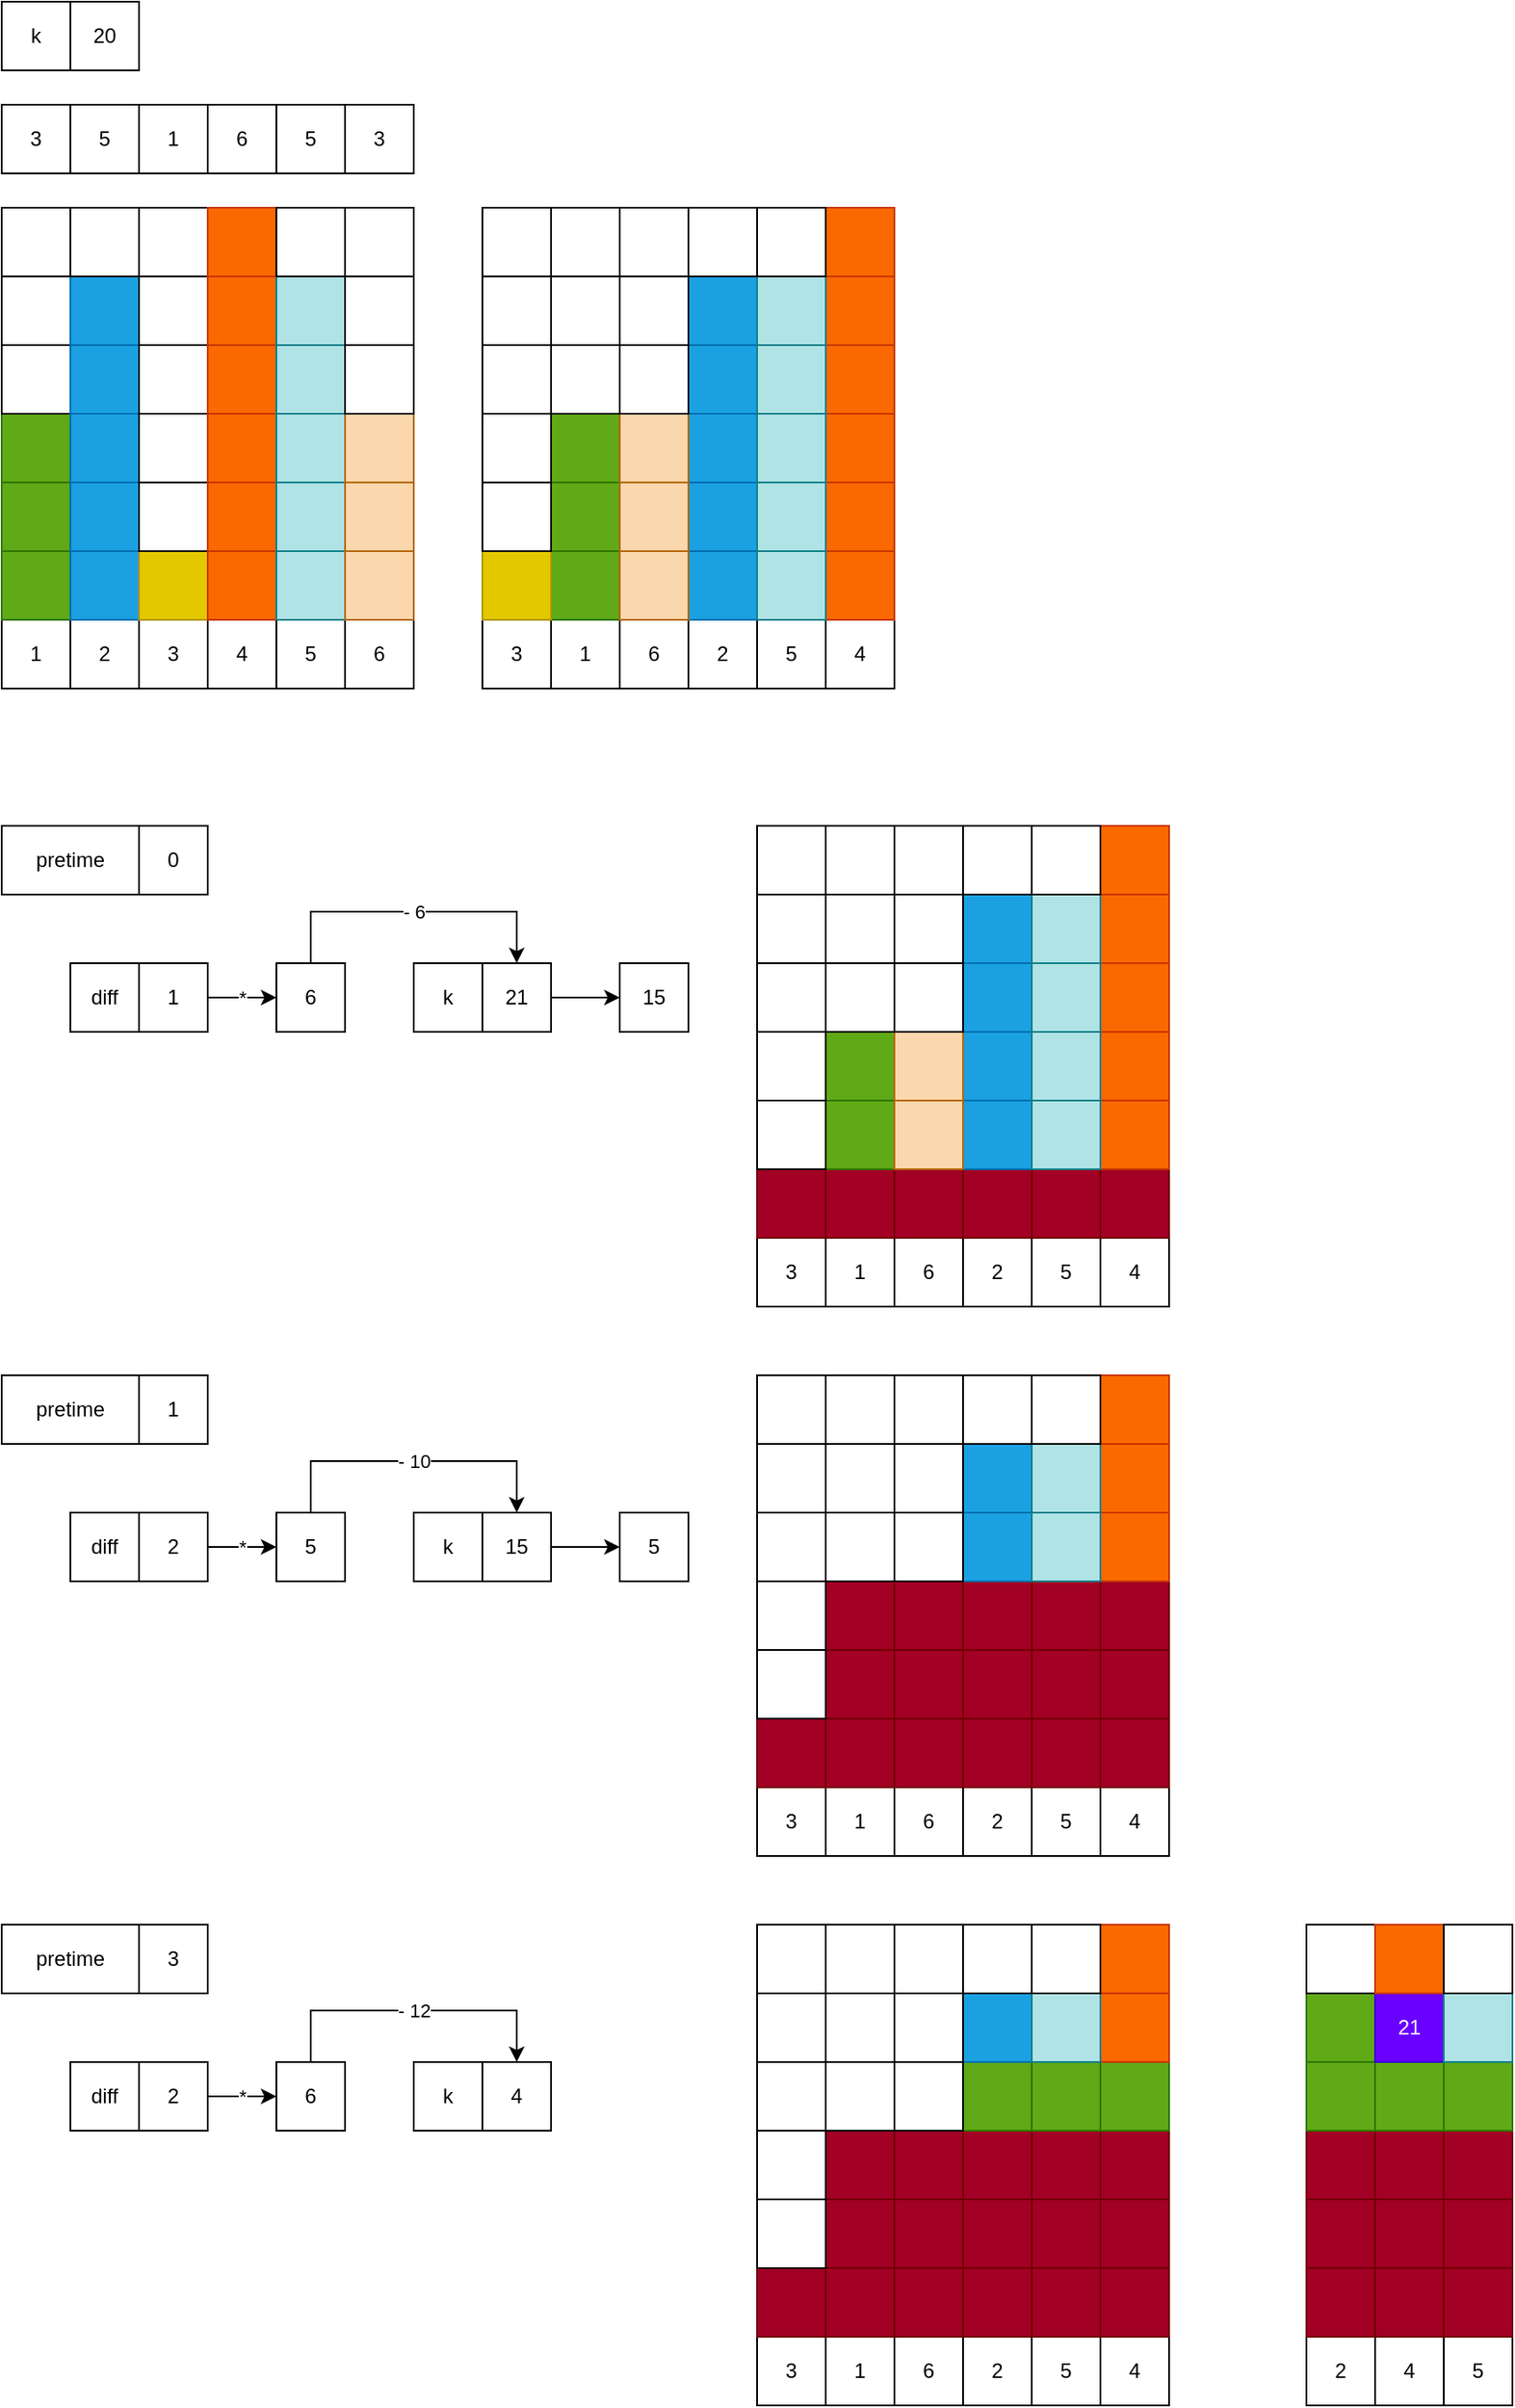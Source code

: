 <mxfile version="20.3.0" type="device"><diagram id="TE7dqf7MMseYx3sEQV6W" name="페이지-1"><mxGraphModel dx="1673" dy="1008" grid="1" gridSize="10" guides="1" tooltips="1" connect="1" arrows="1" fold="1" page="1" pageScale="1" pageWidth="10000" pageHeight="10000" math="0" shadow="0"><root><mxCell id="0"/><mxCell id="1" parent="0"/><mxCell id="041p9qbqD6qr2Wxw5Upa-1" value="1" style="rounded=0;whiteSpace=wrap;html=1;" vertex="1" parent="1"><mxGeometry x="80" y="400" width="40" height="40" as="geometry"/></mxCell><mxCell id="041p9qbqD6qr2Wxw5Upa-3" value="2" style="rounded=0;whiteSpace=wrap;html=1;" vertex="1" parent="1"><mxGeometry x="120" y="400" width="40" height="40" as="geometry"/></mxCell><mxCell id="041p9qbqD6qr2Wxw5Upa-4" value="3" style="rounded=0;whiteSpace=wrap;html=1;" vertex="1" parent="1"><mxGeometry x="160" y="400" width="40" height="40" as="geometry"/></mxCell><mxCell id="041p9qbqD6qr2Wxw5Upa-5" value="k" style="rounded=0;whiteSpace=wrap;html=1;" vertex="1" parent="1"><mxGeometry x="80" y="40" width="40" height="40" as="geometry"/></mxCell><mxCell id="041p9qbqD6qr2Wxw5Upa-6" value="20" style="rounded=0;whiteSpace=wrap;html=1;" vertex="1" parent="1"><mxGeometry x="120" y="40" width="40" height="40" as="geometry"/></mxCell><mxCell id="041p9qbqD6qr2Wxw5Upa-33" value="4" style="rounded=0;whiteSpace=wrap;html=1;" vertex="1" parent="1"><mxGeometry x="200" y="400" width="40" height="40" as="geometry"/></mxCell><mxCell id="041p9qbqD6qr2Wxw5Upa-34" value="5" style="rounded=0;whiteSpace=wrap;html=1;" vertex="1" parent="1"><mxGeometry x="240" y="400" width="40" height="40" as="geometry"/></mxCell><mxCell id="041p9qbqD6qr2Wxw5Upa-35" value="6" style="rounded=0;whiteSpace=wrap;html=1;" vertex="1" parent="1"><mxGeometry x="280" y="400" width="40" height="40" as="geometry"/></mxCell><mxCell id="041p9qbqD6qr2Wxw5Upa-48" value="" style="rounded=0;whiteSpace=wrap;html=1;fillColor=#60a917;fontColor=#ffffff;strokeColor=#2D7600;" vertex="1" parent="1"><mxGeometry x="80" y="360" width="40" height="40" as="geometry"/></mxCell><mxCell id="041p9qbqD6qr2Wxw5Upa-49" value="" style="rounded=0;whiteSpace=wrap;html=1;fillColor=#1ba1e2;fontColor=#ffffff;strokeColor=#006EAF;" vertex="1" parent="1"><mxGeometry x="120" y="360" width="40" height="40" as="geometry"/></mxCell><mxCell id="041p9qbqD6qr2Wxw5Upa-50" value="" style="rounded=0;whiteSpace=wrap;html=1;fillColor=#e3c800;fontColor=#000000;strokeColor=#B09500;" vertex="1" parent="1"><mxGeometry x="160" y="360" width="40" height="40" as="geometry"/></mxCell><mxCell id="041p9qbqD6qr2Wxw5Upa-51" value="" style="rounded=0;whiteSpace=wrap;html=1;fillColor=#fa6800;fontColor=#000000;strokeColor=#C73500;" vertex="1" parent="1"><mxGeometry x="200" y="360" width="40" height="40" as="geometry"/></mxCell><mxCell id="041p9qbqD6qr2Wxw5Upa-52" value="" style="rounded=0;whiteSpace=wrap;html=1;fillColor=#b0e3e6;strokeColor=#0e8088;" vertex="1" parent="1"><mxGeometry x="240" y="360" width="40" height="40" as="geometry"/></mxCell><mxCell id="041p9qbqD6qr2Wxw5Upa-53" value="" style="rounded=0;whiteSpace=wrap;html=1;fillColor=#fad7ac;strokeColor=#b46504;" vertex="1" parent="1"><mxGeometry x="280" y="360" width="40" height="40" as="geometry"/></mxCell><mxCell id="041p9qbqD6qr2Wxw5Upa-54" value="" style="rounded=0;whiteSpace=wrap;html=1;fillColor=#60a917;fontColor=#ffffff;strokeColor=#2D7600;" vertex="1" parent="1"><mxGeometry x="80" y="320" width="40" height="40" as="geometry"/></mxCell><mxCell id="041p9qbqD6qr2Wxw5Upa-55" value="" style="rounded=0;whiteSpace=wrap;html=1;fillColor=#1ba1e2;fontColor=#ffffff;strokeColor=#006EAF;" vertex="1" parent="1"><mxGeometry x="120" y="320" width="40" height="40" as="geometry"/></mxCell><mxCell id="041p9qbqD6qr2Wxw5Upa-56" value="" style="rounded=0;whiteSpace=wrap;html=1;" vertex="1" parent="1"><mxGeometry x="160" y="320" width="40" height="40" as="geometry"/></mxCell><mxCell id="041p9qbqD6qr2Wxw5Upa-57" value="" style="rounded=0;whiteSpace=wrap;html=1;fillColor=#fa6800;fontColor=#000000;strokeColor=#C73500;" vertex="1" parent="1"><mxGeometry x="200" y="320" width="40" height="40" as="geometry"/></mxCell><mxCell id="041p9qbqD6qr2Wxw5Upa-58" value="" style="rounded=0;whiteSpace=wrap;html=1;fillColor=#b0e3e6;strokeColor=#0e8088;" vertex="1" parent="1"><mxGeometry x="240" y="320" width="40" height="40" as="geometry"/></mxCell><mxCell id="041p9qbqD6qr2Wxw5Upa-59" value="" style="rounded=0;whiteSpace=wrap;html=1;fillColor=#fad7ac;strokeColor=#b46504;" vertex="1" parent="1"><mxGeometry x="280" y="320" width="40" height="40" as="geometry"/></mxCell><mxCell id="041p9qbqD6qr2Wxw5Upa-60" value="" style="rounded=0;whiteSpace=wrap;html=1;fillColor=#60a917;fontColor=#ffffff;strokeColor=#2D7600;" vertex="1" parent="1"><mxGeometry x="80" y="280" width="40" height="40" as="geometry"/></mxCell><mxCell id="041p9qbqD6qr2Wxw5Upa-61" value="" style="rounded=0;whiteSpace=wrap;html=1;fillColor=#1ba1e2;fontColor=#ffffff;strokeColor=#006EAF;" vertex="1" parent="1"><mxGeometry x="120" y="280" width="40" height="40" as="geometry"/></mxCell><mxCell id="041p9qbqD6qr2Wxw5Upa-62" value="" style="rounded=0;whiteSpace=wrap;html=1;" vertex="1" parent="1"><mxGeometry x="160" y="280" width="40" height="40" as="geometry"/></mxCell><mxCell id="041p9qbqD6qr2Wxw5Upa-63" value="" style="rounded=0;whiteSpace=wrap;html=1;fillColor=#fa6800;fontColor=#000000;strokeColor=#C73500;" vertex="1" parent="1"><mxGeometry x="200" y="280" width="40" height="40" as="geometry"/></mxCell><mxCell id="041p9qbqD6qr2Wxw5Upa-64" value="" style="rounded=0;whiteSpace=wrap;html=1;fillColor=#b0e3e6;strokeColor=#0e8088;" vertex="1" parent="1"><mxGeometry x="240" y="280" width="40" height="40" as="geometry"/></mxCell><mxCell id="041p9qbqD6qr2Wxw5Upa-65" value="" style="rounded=0;whiteSpace=wrap;html=1;fillColor=#fad7ac;strokeColor=#b46504;" vertex="1" parent="1"><mxGeometry x="280" y="280" width="40" height="40" as="geometry"/></mxCell><mxCell id="041p9qbqD6qr2Wxw5Upa-66" value="" style="rounded=0;whiteSpace=wrap;html=1;" vertex="1" parent="1"><mxGeometry x="80" y="240" width="40" height="40" as="geometry"/></mxCell><mxCell id="041p9qbqD6qr2Wxw5Upa-67" value="" style="rounded=0;whiteSpace=wrap;html=1;fillColor=#1ba1e2;fontColor=#ffffff;strokeColor=#006EAF;" vertex="1" parent="1"><mxGeometry x="120" y="240" width="40" height="40" as="geometry"/></mxCell><mxCell id="041p9qbqD6qr2Wxw5Upa-68" value="" style="rounded=0;whiteSpace=wrap;html=1;" vertex="1" parent="1"><mxGeometry x="160" y="240" width="40" height="40" as="geometry"/></mxCell><mxCell id="041p9qbqD6qr2Wxw5Upa-69" value="" style="rounded=0;whiteSpace=wrap;html=1;fillColor=#fa6800;fontColor=#000000;strokeColor=#C73500;" vertex="1" parent="1"><mxGeometry x="200" y="240" width="40" height="40" as="geometry"/></mxCell><mxCell id="041p9qbqD6qr2Wxw5Upa-70" value="" style="rounded=0;whiteSpace=wrap;html=1;fillColor=#b0e3e6;strokeColor=#0e8088;" vertex="1" parent="1"><mxGeometry x="240" y="240" width="40" height="40" as="geometry"/></mxCell><mxCell id="041p9qbqD6qr2Wxw5Upa-71" value="" style="rounded=0;whiteSpace=wrap;html=1;" vertex="1" parent="1"><mxGeometry x="280" y="240" width="40" height="40" as="geometry"/></mxCell><mxCell id="041p9qbqD6qr2Wxw5Upa-72" value="" style="rounded=0;whiteSpace=wrap;html=1;" vertex="1" parent="1"><mxGeometry x="80" y="200" width="40" height="40" as="geometry"/></mxCell><mxCell id="041p9qbqD6qr2Wxw5Upa-73" value="" style="rounded=0;whiteSpace=wrap;html=1;fillColor=#1ba1e2;fontColor=#ffffff;strokeColor=#006EAF;" vertex="1" parent="1"><mxGeometry x="120" y="200" width="40" height="40" as="geometry"/></mxCell><mxCell id="041p9qbqD6qr2Wxw5Upa-74" value="" style="rounded=0;whiteSpace=wrap;html=1;" vertex="1" parent="1"><mxGeometry x="160" y="200" width="40" height="40" as="geometry"/></mxCell><mxCell id="041p9qbqD6qr2Wxw5Upa-75" value="" style="rounded=0;whiteSpace=wrap;html=1;fillColor=#fa6800;fontColor=#000000;strokeColor=#C73500;" vertex="1" parent="1"><mxGeometry x="200" y="200" width="40" height="40" as="geometry"/></mxCell><mxCell id="041p9qbqD6qr2Wxw5Upa-76" value="" style="rounded=0;whiteSpace=wrap;html=1;fillColor=#b0e3e6;strokeColor=#0e8088;" vertex="1" parent="1"><mxGeometry x="240" y="200" width="40" height="40" as="geometry"/></mxCell><mxCell id="041p9qbqD6qr2Wxw5Upa-77" value="" style="rounded=0;whiteSpace=wrap;html=1;" vertex="1" parent="1"><mxGeometry x="280" y="200" width="40" height="40" as="geometry"/></mxCell><mxCell id="041p9qbqD6qr2Wxw5Upa-78" value="" style="rounded=0;whiteSpace=wrap;html=1;" vertex="1" parent="1"><mxGeometry x="80" y="160" width="40" height="40" as="geometry"/></mxCell><mxCell id="041p9qbqD6qr2Wxw5Upa-79" value="" style="rounded=0;whiteSpace=wrap;html=1;" vertex="1" parent="1"><mxGeometry x="120" y="160" width="40" height="40" as="geometry"/></mxCell><mxCell id="041p9qbqD6qr2Wxw5Upa-80" value="" style="rounded=0;whiteSpace=wrap;html=1;" vertex="1" parent="1"><mxGeometry x="160" y="160" width="40" height="40" as="geometry"/></mxCell><mxCell id="041p9qbqD6qr2Wxw5Upa-81" value="" style="rounded=0;whiteSpace=wrap;html=1;fillColor=#fa6800;fontColor=#000000;strokeColor=#C73500;" vertex="1" parent="1"><mxGeometry x="200" y="160" width="40" height="40" as="geometry"/></mxCell><mxCell id="041p9qbqD6qr2Wxw5Upa-82" value="" style="rounded=0;whiteSpace=wrap;html=1;" vertex="1" parent="1"><mxGeometry x="240" y="160" width="40" height="40" as="geometry"/></mxCell><mxCell id="041p9qbqD6qr2Wxw5Upa-83" value="" style="rounded=0;whiteSpace=wrap;html=1;" vertex="1" parent="1"><mxGeometry x="280" y="160" width="40" height="40" as="geometry"/></mxCell><mxCell id="041p9qbqD6qr2Wxw5Upa-84" value="3" style="rounded=0;whiteSpace=wrap;html=1;" vertex="1" parent="1"><mxGeometry x="80" y="100" width="40" height="40" as="geometry"/></mxCell><mxCell id="041p9qbqD6qr2Wxw5Upa-85" value="5" style="rounded=0;whiteSpace=wrap;html=1;" vertex="1" parent="1"><mxGeometry x="120" y="100" width="40" height="40" as="geometry"/></mxCell><mxCell id="041p9qbqD6qr2Wxw5Upa-86" value="1" style="rounded=0;whiteSpace=wrap;html=1;" vertex="1" parent="1"><mxGeometry x="160" y="100" width="40" height="40" as="geometry"/></mxCell><mxCell id="041p9qbqD6qr2Wxw5Upa-87" value="6" style="rounded=0;whiteSpace=wrap;html=1;" vertex="1" parent="1"><mxGeometry x="200" y="100" width="40" height="40" as="geometry"/></mxCell><mxCell id="041p9qbqD6qr2Wxw5Upa-88" value="5" style="rounded=0;whiteSpace=wrap;html=1;" vertex="1" parent="1"><mxGeometry x="240" y="100" width="40" height="40" as="geometry"/></mxCell><mxCell id="041p9qbqD6qr2Wxw5Upa-89" value="3" style="rounded=0;whiteSpace=wrap;html=1;" vertex="1" parent="1"><mxGeometry x="280" y="100" width="40" height="40" as="geometry"/></mxCell><mxCell id="041p9qbqD6qr2Wxw5Upa-126" value="1" style="rounded=0;whiteSpace=wrap;html=1;" vertex="1" parent="1"><mxGeometry x="400" y="400" width="40" height="40" as="geometry"/></mxCell><mxCell id="041p9qbqD6qr2Wxw5Upa-127" value="2" style="rounded=0;whiteSpace=wrap;html=1;" vertex="1" parent="1"><mxGeometry x="480" y="400" width="40" height="40" as="geometry"/></mxCell><mxCell id="041p9qbqD6qr2Wxw5Upa-128" value="3" style="rounded=0;whiteSpace=wrap;html=1;" vertex="1" parent="1"><mxGeometry x="360" y="400" width="40" height="40" as="geometry"/></mxCell><mxCell id="041p9qbqD6qr2Wxw5Upa-129" value="4" style="rounded=0;whiteSpace=wrap;html=1;" vertex="1" parent="1"><mxGeometry x="560" y="400" width="40" height="40" as="geometry"/></mxCell><mxCell id="041p9qbqD6qr2Wxw5Upa-130" value="5" style="rounded=0;whiteSpace=wrap;html=1;" vertex="1" parent="1"><mxGeometry x="520" y="400" width="40" height="40" as="geometry"/></mxCell><mxCell id="041p9qbqD6qr2Wxw5Upa-131" value="6" style="rounded=0;whiteSpace=wrap;html=1;" vertex="1" parent="1"><mxGeometry x="440" y="400" width="40" height="40" as="geometry"/></mxCell><mxCell id="041p9qbqD6qr2Wxw5Upa-132" value="" style="rounded=0;whiteSpace=wrap;html=1;fillColor=#60a917;fontColor=#ffffff;strokeColor=#2D7600;" vertex="1" parent="1"><mxGeometry x="400" y="360" width="40" height="40" as="geometry"/></mxCell><mxCell id="041p9qbqD6qr2Wxw5Upa-133" value="" style="rounded=0;whiteSpace=wrap;html=1;fillColor=#1ba1e2;fontColor=#ffffff;strokeColor=#006EAF;" vertex="1" parent="1"><mxGeometry x="480" y="360" width="40" height="40" as="geometry"/></mxCell><mxCell id="041p9qbqD6qr2Wxw5Upa-134" value="" style="rounded=0;whiteSpace=wrap;html=1;fillColor=#e3c800;fontColor=#000000;strokeColor=#B09500;" vertex="1" parent="1"><mxGeometry x="360" y="360" width="40" height="40" as="geometry"/></mxCell><mxCell id="041p9qbqD6qr2Wxw5Upa-135" value="" style="rounded=0;whiteSpace=wrap;html=1;fillColor=#fa6800;fontColor=#000000;strokeColor=#C73500;" vertex="1" parent="1"><mxGeometry x="560" y="360" width="40" height="40" as="geometry"/></mxCell><mxCell id="041p9qbqD6qr2Wxw5Upa-136" value="" style="rounded=0;whiteSpace=wrap;html=1;fillColor=#b0e3e6;strokeColor=#0e8088;" vertex="1" parent="1"><mxGeometry x="520" y="360" width="40" height="40" as="geometry"/></mxCell><mxCell id="041p9qbqD6qr2Wxw5Upa-137" value="" style="rounded=0;whiteSpace=wrap;html=1;fillColor=#fad7ac;strokeColor=#b46504;" vertex="1" parent="1"><mxGeometry x="440" y="360" width="40" height="40" as="geometry"/></mxCell><mxCell id="041p9qbqD6qr2Wxw5Upa-138" value="" style="rounded=0;whiteSpace=wrap;html=1;fillColor=#60a917;fontColor=#ffffff;strokeColor=#2D7600;" vertex="1" parent="1"><mxGeometry x="400" y="320" width="40" height="40" as="geometry"/></mxCell><mxCell id="041p9qbqD6qr2Wxw5Upa-139" value="" style="rounded=0;whiteSpace=wrap;html=1;fillColor=#1ba1e2;fontColor=#ffffff;strokeColor=#006EAF;" vertex="1" parent="1"><mxGeometry x="480" y="320" width="40" height="40" as="geometry"/></mxCell><mxCell id="041p9qbqD6qr2Wxw5Upa-140" value="" style="rounded=0;whiteSpace=wrap;html=1;" vertex="1" parent="1"><mxGeometry x="360" y="320" width="40" height="40" as="geometry"/></mxCell><mxCell id="041p9qbqD6qr2Wxw5Upa-141" value="" style="rounded=0;whiteSpace=wrap;html=1;fillColor=#fa6800;fontColor=#000000;strokeColor=#C73500;" vertex="1" parent="1"><mxGeometry x="560" y="320" width="40" height="40" as="geometry"/></mxCell><mxCell id="041p9qbqD6qr2Wxw5Upa-142" value="" style="rounded=0;whiteSpace=wrap;html=1;fillColor=#b0e3e6;strokeColor=#0e8088;" vertex="1" parent="1"><mxGeometry x="520" y="320" width="40" height="40" as="geometry"/></mxCell><mxCell id="041p9qbqD6qr2Wxw5Upa-143" value="" style="rounded=0;whiteSpace=wrap;html=1;fillColor=#fad7ac;strokeColor=#b46504;" vertex="1" parent="1"><mxGeometry x="440" y="320" width="40" height="40" as="geometry"/></mxCell><mxCell id="041p9qbqD6qr2Wxw5Upa-144" value="" style="rounded=0;whiteSpace=wrap;html=1;fillColor=#60a917;fontColor=#ffffff;strokeColor=#2D7600;" vertex="1" parent="1"><mxGeometry x="400" y="280" width="40" height="40" as="geometry"/></mxCell><mxCell id="041p9qbqD6qr2Wxw5Upa-145" value="" style="rounded=0;whiteSpace=wrap;html=1;fillColor=#1ba1e2;fontColor=#ffffff;strokeColor=#006EAF;" vertex="1" parent="1"><mxGeometry x="480" y="280" width="40" height="40" as="geometry"/></mxCell><mxCell id="041p9qbqD6qr2Wxw5Upa-146" value="" style="rounded=0;whiteSpace=wrap;html=1;" vertex="1" parent="1"><mxGeometry x="360" y="280" width="40" height="40" as="geometry"/></mxCell><mxCell id="041p9qbqD6qr2Wxw5Upa-147" value="" style="rounded=0;whiteSpace=wrap;html=1;fillColor=#fa6800;fontColor=#000000;strokeColor=#C73500;" vertex="1" parent="1"><mxGeometry x="560" y="280" width="40" height="40" as="geometry"/></mxCell><mxCell id="041p9qbqD6qr2Wxw5Upa-148" value="" style="rounded=0;whiteSpace=wrap;html=1;fillColor=#b0e3e6;strokeColor=#0e8088;" vertex="1" parent="1"><mxGeometry x="520" y="280" width="40" height="40" as="geometry"/></mxCell><mxCell id="041p9qbqD6qr2Wxw5Upa-149" value="" style="rounded=0;whiteSpace=wrap;html=1;fillColor=#fad7ac;strokeColor=#b46504;" vertex="1" parent="1"><mxGeometry x="440" y="280" width="40" height="40" as="geometry"/></mxCell><mxCell id="041p9qbqD6qr2Wxw5Upa-150" value="" style="rounded=0;whiteSpace=wrap;html=1;" vertex="1" parent="1"><mxGeometry x="400" y="240" width="40" height="40" as="geometry"/></mxCell><mxCell id="041p9qbqD6qr2Wxw5Upa-151" value="" style="rounded=0;whiteSpace=wrap;html=1;fillColor=#1ba1e2;fontColor=#ffffff;strokeColor=#006EAF;" vertex="1" parent="1"><mxGeometry x="480" y="240" width="40" height="40" as="geometry"/></mxCell><mxCell id="041p9qbqD6qr2Wxw5Upa-152" value="" style="rounded=0;whiteSpace=wrap;html=1;" vertex="1" parent="1"><mxGeometry x="360" y="240" width="40" height="40" as="geometry"/></mxCell><mxCell id="041p9qbqD6qr2Wxw5Upa-153" value="" style="rounded=0;whiteSpace=wrap;html=1;fillColor=#fa6800;fontColor=#000000;strokeColor=#C73500;" vertex="1" parent="1"><mxGeometry x="560" y="240" width="40" height="40" as="geometry"/></mxCell><mxCell id="041p9qbqD6qr2Wxw5Upa-154" value="" style="rounded=0;whiteSpace=wrap;html=1;fillColor=#b0e3e6;strokeColor=#0e8088;" vertex="1" parent="1"><mxGeometry x="520" y="240" width="40" height="40" as="geometry"/></mxCell><mxCell id="041p9qbqD6qr2Wxw5Upa-155" value="" style="rounded=0;whiteSpace=wrap;html=1;" vertex="1" parent="1"><mxGeometry x="440" y="240" width="40" height="40" as="geometry"/></mxCell><mxCell id="041p9qbqD6qr2Wxw5Upa-156" value="" style="rounded=0;whiteSpace=wrap;html=1;" vertex="1" parent="1"><mxGeometry x="400" y="200" width="40" height="40" as="geometry"/></mxCell><mxCell id="041p9qbqD6qr2Wxw5Upa-157" value="" style="rounded=0;whiteSpace=wrap;html=1;fillColor=#1ba1e2;fontColor=#ffffff;strokeColor=#006EAF;" vertex="1" parent="1"><mxGeometry x="480" y="200" width="40" height="40" as="geometry"/></mxCell><mxCell id="041p9qbqD6qr2Wxw5Upa-158" value="" style="rounded=0;whiteSpace=wrap;html=1;" vertex="1" parent="1"><mxGeometry x="360" y="200" width="40" height="40" as="geometry"/></mxCell><mxCell id="041p9qbqD6qr2Wxw5Upa-159" value="" style="rounded=0;whiteSpace=wrap;html=1;fillColor=#fa6800;fontColor=#000000;strokeColor=#C73500;" vertex="1" parent="1"><mxGeometry x="560" y="200" width="40" height="40" as="geometry"/></mxCell><mxCell id="041p9qbqD6qr2Wxw5Upa-160" value="" style="rounded=0;whiteSpace=wrap;html=1;fillColor=#b0e3e6;strokeColor=#0e8088;" vertex="1" parent="1"><mxGeometry x="520" y="200" width="40" height="40" as="geometry"/></mxCell><mxCell id="041p9qbqD6qr2Wxw5Upa-161" value="" style="rounded=0;whiteSpace=wrap;html=1;" vertex="1" parent="1"><mxGeometry x="440" y="200" width="40" height="40" as="geometry"/></mxCell><mxCell id="041p9qbqD6qr2Wxw5Upa-162" value="" style="rounded=0;whiteSpace=wrap;html=1;" vertex="1" parent="1"><mxGeometry x="400" y="160" width="40" height="40" as="geometry"/></mxCell><mxCell id="041p9qbqD6qr2Wxw5Upa-163" value="" style="rounded=0;whiteSpace=wrap;html=1;" vertex="1" parent="1"><mxGeometry x="480" y="160" width="40" height="40" as="geometry"/></mxCell><mxCell id="041p9qbqD6qr2Wxw5Upa-164" value="" style="rounded=0;whiteSpace=wrap;html=1;" vertex="1" parent="1"><mxGeometry x="360" y="160" width="40" height="40" as="geometry"/></mxCell><mxCell id="041p9qbqD6qr2Wxw5Upa-165" value="" style="rounded=0;whiteSpace=wrap;html=1;fillColor=#fa6800;fontColor=#000000;strokeColor=#C73500;" vertex="1" parent="1"><mxGeometry x="560" y="160" width="40" height="40" as="geometry"/></mxCell><mxCell id="041p9qbqD6qr2Wxw5Upa-166" value="" style="rounded=0;whiteSpace=wrap;html=1;" vertex="1" parent="1"><mxGeometry x="520" y="160" width="40" height="40" as="geometry"/></mxCell><mxCell id="041p9qbqD6qr2Wxw5Upa-167" value="" style="rounded=0;whiteSpace=wrap;html=1;" vertex="1" parent="1"><mxGeometry x="440" y="160" width="40" height="40" as="geometry"/></mxCell><mxCell id="041p9qbqD6qr2Wxw5Upa-169" value="pretime" style="rounded=0;whiteSpace=wrap;html=1;" vertex="1" parent="1"><mxGeometry x="80" y="520" width="80" height="40" as="geometry"/></mxCell><mxCell id="041p9qbqD6qr2Wxw5Upa-170" value="0" style="rounded=0;whiteSpace=wrap;html=1;" vertex="1" parent="1"><mxGeometry x="160" y="520" width="40" height="40" as="geometry"/></mxCell><mxCell id="041p9qbqD6qr2Wxw5Upa-171" value="diff" style="rounded=0;whiteSpace=wrap;html=1;" vertex="1" parent="1"><mxGeometry x="120" y="600" width="40" height="40" as="geometry"/></mxCell><mxCell id="041p9qbqD6qr2Wxw5Upa-174" value="*" style="edgeStyle=orthogonalEdgeStyle;rounded=0;orthogonalLoop=1;jettySize=auto;html=1;" edge="1" parent="1" source="041p9qbqD6qr2Wxw5Upa-172" target="041p9qbqD6qr2Wxw5Upa-173"><mxGeometry relative="1" as="geometry"/></mxCell><mxCell id="041p9qbqD6qr2Wxw5Upa-172" value="1" style="rounded=0;whiteSpace=wrap;html=1;" vertex="1" parent="1"><mxGeometry x="160" y="600" width="40" height="40" as="geometry"/></mxCell><mxCell id="041p9qbqD6qr2Wxw5Upa-183" value="- 6" style="edgeStyle=orthogonalEdgeStyle;rounded=0;orthogonalLoop=1;jettySize=auto;html=1;" edge="1" parent="1" source="041p9qbqD6qr2Wxw5Upa-173" target="041p9qbqD6qr2Wxw5Upa-176"><mxGeometry relative="1" as="geometry"><Array as="points"><mxPoint x="260" y="570"/><mxPoint x="380" y="570"/></Array></mxGeometry></mxCell><mxCell id="041p9qbqD6qr2Wxw5Upa-173" value="6" style="rounded=0;whiteSpace=wrap;html=1;" vertex="1" parent="1"><mxGeometry x="240" y="600" width="40" height="40" as="geometry"/></mxCell><mxCell id="041p9qbqD6qr2Wxw5Upa-175" value="k" style="rounded=0;whiteSpace=wrap;html=1;" vertex="1" parent="1"><mxGeometry x="320" y="600" width="40" height="40" as="geometry"/></mxCell><mxCell id="041p9qbqD6qr2Wxw5Upa-178" value="" style="edgeStyle=orthogonalEdgeStyle;rounded=0;orthogonalLoop=1;jettySize=auto;html=1;" edge="1" parent="1" source="041p9qbqD6qr2Wxw5Upa-176" target="041p9qbqD6qr2Wxw5Upa-177"><mxGeometry relative="1" as="geometry"/></mxCell><mxCell id="041p9qbqD6qr2Wxw5Upa-176" value="21" style="rounded=0;whiteSpace=wrap;html=1;" vertex="1" parent="1"><mxGeometry x="360" y="600" width="40" height="40" as="geometry"/></mxCell><mxCell id="041p9qbqD6qr2Wxw5Upa-177" value="15" style="rounded=0;whiteSpace=wrap;html=1;" vertex="1" parent="1"><mxGeometry x="440" y="600" width="40" height="40" as="geometry"/></mxCell><mxCell id="041p9qbqD6qr2Wxw5Upa-179" value="pretime" style="rounded=0;whiteSpace=wrap;html=1;" vertex="1" parent="1"><mxGeometry x="80" y="840" width="80" height="40" as="geometry"/></mxCell><mxCell id="041p9qbqD6qr2Wxw5Upa-180" value="1" style="rounded=0;whiteSpace=wrap;html=1;" vertex="1" parent="1"><mxGeometry x="160" y="840" width="40" height="40" as="geometry"/></mxCell><mxCell id="041p9qbqD6qr2Wxw5Upa-184" value="diff" style="rounded=0;whiteSpace=wrap;html=1;" vertex="1" parent="1"><mxGeometry x="120" y="920" width="40" height="40" as="geometry"/></mxCell><mxCell id="041p9qbqD6qr2Wxw5Upa-185" value="*" style="edgeStyle=orthogonalEdgeStyle;rounded=0;orthogonalLoop=1;jettySize=auto;html=1;" edge="1" source="041p9qbqD6qr2Wxw5Upa-186" target="041p9qbqD6qr2Wxw5Upa-188" parent="1"><mxGeometry relative="1" as="geometry"/></mxCell><mxCell id="041p9qbqD6qr2Wxw5Upa-186" value="2" style="rounded=0;whiteSpace=wrap;html=1;" vertex="1" parent="1"><mxGeometry x="160" y="920" width="40" height="40" as="geometry"/></mxCell><mxCell id="041p9qbqD6qr2Wxw5Upa-187" value="- 10" style="edgeStyle=orthogonalEdgeStyle;rounded=0;orthogonalLoop=1;jettySize=auto;html=1;" edge="1" source="041p9qbqD6qr2Wxw5Upa-188" target="041p9qbqD6qr2Wxw5Upa-191" parent="1"><mxGeometry relative="1" as="geometry"><Array as="points"><mxPoint x="260" y="890"/><mxPoint x="380" y="890"/></Array></mxGeometry></mxCell><mxCell id="041p9qbqD6qr2Wxw5Upa-188" value="5" style="rounded=0;whiteSpace=wrap;html=1;" vertex="1" parent="1"><mxGeometry x="240" y="920" width="40" height="40" as="geometry"/></mxCell><mxCell id="041p9qbqD6qr2Wxw5Upa-189" value="k" style="rounded=0;whiteSpace=wrap;html=1;" vertex="1" parent="1"><mxGeometry x="320" y="920" width="40" height="40" as="geometry"/></mxCell><mxCell id="041p9qbqD6qr2Wxw5Upa-190" value="" style="edgeStyle=orthogonalEdgeStyle;rounded=0;orthogonalLoop=1;jettySize=auto;html=1;" edge="1" source="041p9qbqD6qr2Wxw5Upa-191" target="041p9qbqD6qr2Wxw5Upa-192" parent="1"><mxGeometry relative="1" as="geometry"/></mxCell><mxCell id="041p9qbqD6qr2Wxw5Upa-191" value="15" style="rounded=0;whiteSpace=wrap;html=1;" vertex="1" parent="1"><mxGeometry x="360" y="920" width="40" height="40" as="geometry"/></mxCell><mxCell id="041p9qbqD6qr2Wxw5Upa-192" value="5" style="rounded=0;whiteSpace=wrap;html=1;" vertex="1" parent="1"><mxGeometry x="440" y="920" width="40" height="40" as="geometry"/></mxCell><mxCell id="041p9qbqD6qr2Wxw5Upa-193" value="pretime" style="rounded=0;whiteSpace=wrap;html=1;" vertex="1" parent="1"><mxGeometry x="80" y="1160" width="80" height="40" as="geometry"/></mxCell><mxCell id="041p9qbqD6qr2Wxw5Upa-194" value="3" style="rounded=0;whiteSpace=wrap;html=1;" vertex="1" parent="1"><mxGeometry x="160" y="1160" width="40" height="40" as="geometry"/></mxCell><mxCell id="041p9qbqD6qr2Wxw5Upa-195" value="diff" style="rounded=0;whiteSpace=wrap;html=1;" vertex="1" parent="1"><mxGeometry x="120" y="1240" width="40" height="40" as="geometry"/></mxCell><mxCell id="041p9qbqD6qr2Wxw5Upa-196" value="*" style="edgeStyle=orthogonalEdgeStyle;rounded=0;orthogonalLoop=1;jettySize=auto;html=1;" edge="1" source="041p9qbqD6qr2Wxw5Upa-197" target="041p9qbqD6qr2Wxw5Upa-199" parent="1"><mxGeometry relative="1" as="geometry"/></mxCell><mxCell id="041p9qbqD6qr2Wxw5Upa-197" value="2" style="rounded=0;whiteSpace=wrap;html=1;" vertex="1" parent="1"><mxGeometry x="160" y="1240" width="40" height="40" as="geometry"/></mxCell><mxCell id="041p9qbqD6qr2Wxw5Upa-198" value="- 12" style="edgeStyle=orthogonalEdgeStyle;rounded=0;orthogonalLoop=1;jettySize=auto;html=1;" edge="1" source="041p9qbqD6qr2Wxw5Upa-199" target="041p9qbqD6qr2Wxw5Upa-202" parent="1"><mxGeometry relative="1" as="geometry"><Array as="points"><mxPoint x="260" y="1210"/><mxPoint x="380" y="1210"/></Array></mxGeometry></mxCell><mxCell id="041p9qbqD6qr2Wxw5Upa-199" value="6" style="rounded=0;whiteSpace=wrap;html=1;" vertex="1" parent="1"><mxGeometry x="240" y="1240" width="40" height="40" as="geometry"/></mxCell><mxCell id="041p9qbqD6qr2Wxw5Upa-200" value="k" style="rounded=0;whiteSpace=wrap;html=1;" vertex="1" parent="1"><mxGeometry x="320" y="1240" width="40" height="40" as="geometry"/></mxCell><mxCell id="041p9qbqD6qr2Wxw5Upa-202" value="4" style="rounded=0;whiteSpace=wrap;html=1;" vertex="1" parent="1"><mxGeometry x="360" y="1240" width="40" height="40" as="geometry"/></mxCell><mxCell id="041p9qbqD6qr2Wxw5Upa-225" value="1" style="rounded=0;whiteSpace=wrap;html=1;" vertex="1" parent="1"><mxGeometry x="560" y="760" width="40" height="40" as="geometry"/></mxCell><mxCell id="041p9qbqD6qr2Wxw5Upa-226" value="2" style="rounded=0;whiteSpace=wrap;html=1;" vertex="1" parent="1"><mxGeometry x="640" y="760" width="40" height="40" as="geometry"/></mxCell><mxCell id="041p9qbqD6qr2Wxw5Upa-227" value="3" style="rounded=0;whiteSpace=wrap;html=1;" vertex="1" parent="1"><mxGeometry x="520" y="760" width="40" height="40" as="geometry"/></mxCell><mxCell id="041p9qbqD6qr2Wxw5Upa-228" value="4" style="rounded=0;whiteSpace=wrap;html=1;" vertex="1" parent="1"><mxGeometry x="720" y="760" width="40" height="40" as="geometry"/></mxCell><mxCell id="041p9qbqD6qr2Wxw5Upa-229" value="5" style="rounded=0;whiteSpace=wrap;html=1;" vertex="1" parent="1"><mxGeometry x="680" y="760" width="40" height="40" as="geometry"/></mxCell><mxCell id="041p9qbqD6qr2Wxw5Upa-230" value="6" style="rounded=0;whiteSpace=wrap;html=1;" vertex="1" parent="1"><mxGeometry x="600" y="760" width="40" height="40" as="geometry"/></mxCell><mxCell id="041p9qbqD6qr2Wxw5Upa-231" value="" style="rounded=0;whiteSpace=wrap;html=1;fillColor=#a20025;fontColor=#ffffff;strokeColor=#6F0000;" vertex="1" parent="1"><mxGeometry x="560" y="720" width="40" height="40" as="geometry"/></mxCell><mxCell id="041p9qbqD6qr2Wxw5Upa-232" value="" style="rounded=0;whiteSpace=wrap;html=1;fillColor=#a20025;fontColor=#ffffff;strokeColor=#6F0000;" vertex="1" parent="1"><mxGeometry x="640" y="720" width="40" height="40" as="geometry"/></mxCell><mxCell id="041p9qbqD6qr2Wxw5Upa-233" value="" style="rounded=0;whiteSpace=wrap;html=1;fillColor=#a20025;fontColor=#ffffff;strokeColor=#6F0000;" vertex="1" parent="1"><mxGeometry x="520" y="720" width="40" height="40" as="geometry"/></mxCell><mxCell id="041p9qbqD6qr2Wxw5Upa-234" value="" style="rounded=0;whiteSpace=wrap;html=1;fillColor=#a20025;fontColor=#ffffff;strokeColor=#6F0000;" vertex="1" parent="1"><mxGeometry x="720" y="720" width="40" height="40" as="geometry"/></mxCell><mxCell id="041p9qbqD6qr2Wxw5Upa-235" value="" style="rounded=0;whiteSpace=wrap;html=1;fillColor=#a20025;strokeColor=#6F0000;fontColor=#ffffff;" vertex="1" parent="1"><mxGeometry x="680" y="720" width="40" height="40" as="geometry"/></mxCell><mxCell id="041p9qbqD6qr2Wxw5Upa-236" value="" style="rounded=0;whiteSpace=wrap;html=1;fillColor=#a20025;strokeColor=#6F0000;fontColor=#ffffff;" vertex="1" parent="1"><mxGeometry x="600" y="720" width="40" height="40" as="geometry"/></mxCell><mxCell id="041p9qbqD6qr2Wxw5Upa-237" value="" style="rounded=0;whiteSpace=wrap;html=1;fillColor=#60a917;fontColor=#ffffff;strokeColor=#2D7600;" vertex="1" parent="1"><mxGeometry x="560" y="680" width="40" height="40" as="geometry"/></mxCell><mxCell id="041p9qbqD6qr2Wxw5Upa-238" value="" style="rounded=0;whiteSpace=wrap;html=1;fillColor=#1ba1e2;fontColor=#ffffff;strokeColor=#006EAF;" vertex="1" parent="1"><mxGeometry x="640" y="680" width="40" height="40" as="geometry"/></mxCell><mxCell id="041p9qbqD6qr2Wxw5Upa-239" value="" style="rounded=0;whiteSpace=wrap;html=1;" vertex="1" parent="1"><mxGeometry x="520" y="680" width="40" height="40" as="geometry"/></mxCell><mxCell id="041p9qbqD6qr2Wxw5Upa-240" value="" style="rounded=0;whiteSpace=wrap;html=1;fillColor=#fa6800;fontColor=#000000;strokeColor=#C73500;" vertex="1" parent="1"><mxGeometry x="720" y="680" width="40" height="40" as="geometry"/></mxCell><mxCell id="041p9qbqD6qr2Wxw5Upa-241" value="" style="rounded=0;whiteSpace=wrap;html=1;fillColor=#b0e3e6;strokeColor=#0e8088;" vertex="1" parent="1"><mxGeometry x="680" y="680" width="40" height="40" as="geometry"/></mxCell><mxCell id="041p9qbqD6qr2Wxw5Upa-242" value="" style="rounded=0;whiteSpace=wrap;html=1;fillColor=#fad7ac;strokeColor=#b46504;" vertex="1" parent="1"><mxGeometry x="600" y="680" width="40" height="40" as="geometry"/></mxCell><mxCell id="041p9qbqD6qr2Wxw5Upa-243" value="" style="rounded=0;whiteSpace=wrap;html=1;fillColor=#60a917;fontColor=#ffffff;strokeColor=#2D7600;" vertex="1" parent="1"><mxGeometry x="560" y="640" width="40" height="40" as="geometry"/></mxCell><mxCell id="041p9qbqD6qr2Wxw5Upa-244" value="" style="rounded=0;whiteSpace=wrap;html=1;fillColor=#1ba1e2;fontColor=#ffffff;strokeColor=#006EAF;" vertex="1" parent="1"><mxGeometry x="640" y="640" width="40" height="40" as="geometry"/></mxCell><mxCell id="041p9qbqD6qr2Wxw5Upa-245" value="" style="rounded=0;whiteSpace=wrap;html=1;" vertex="1" parent="1"><mxGeometry x="520" y="640" width="40" height="40" as="geometry"/></mxCell><mxCell id="041p9qbqD6qr2Wxw5Upa-246" value="" style="rounded=0;whiteSpace=wrap;html=1;fillColor=#fa6800;fontColor=#000000;strokeColor=#C73500;" vertex="1" parent="1"><mxGeometry x="720" y="640" width="40" height="40" as="geometry"/></mxCell><mxCell id="041p9qbqD6qr2Wxw5Upa-247" value="" style="rounded=0;whiteSpace=wrap;html=1;fillColor=#b0e3e6;strokeColor=#0e8088;" vertex="1" parent="1"><mxGeometry x="680" y="640" width="40" height="40" as="geometry"/></mxCell><mxCell id="041p9qbqD6qr2Wxw5Upa-248" value="" style="rounded=0;whiteSpace=wrap;html=1;fillColor=#fad7ac;strokeColor=#b46504;" vertex="1" parent="1"><mxGeometry x="600" y="640" width="40" height="40" as="geometry"/></mxCell><mxCell id="041p9qbqD6qr2Wxw5Upa-249" value="" style="rounded=0;whiteSpace=wrap;html=1;" vertex="1" parent="1"><mxGeometry x="560" y="600" width="40" height="40" as="geometry"/></mxCell><mxCell id="041p9qbqD6qr2Wxw5Upa-250" value="" style="rounded=0;whiteSpace=wrap;html=1;fillColor=#1ba1e2;fontColor=#ffffff;strokeColor=#006EAF;" vertex="1" parent="1"><mxGeometry x="640" y="600" width="40" height="40" as="geometry"/></mxCell><mxCell id="041p9qbqD6qr2Wxw5Upa-251" value="" style="rounded=0;whiteSpace=wrap;html=1;" vertex="1" parent="1"><mxGeometry x="520" y="600" width="40" height="40" as="geometry"/></mxCell><mxCell id="041p9qbqD6qr2Wxw5Upa-252" value="" style="rounded=0;whiteSpace=wrap;html=1;fillColor=#fa6800;fontColor=#000000;strokeColor=#C73500;" vertex="1" parent="1"><mxGeometry x="720" y="600" width="40" height="40" as="geometry"/></mxCell><mxCell id="041p9qbqD6qr2Wxw5Upa-253" value="" style="rounded=0;whiteSpace=wrap;html=1;fillColor=#b0e3e6;strokeColor=#0e8088;" vertex="1" parent="1"><mxGeometry x="680" y="600" width="40" height="40" as="geometry"/></mxCell><mxCell id="041p9qbqD6qr2Wxw5Upa-254" value="" style="rounded=0;whiteSpace=wrap;html=1;" vertex="1" parent="1"><mxGeometry x="600" y="600" width="40" height="40" as="geometry"/></mxCell><mxCell id="041p9qbqD6qr2Wxw5Upa-255" value="" style="rounded=0;whiteSpace=wrap;html=1;" vertex="1" parent="1"><mxGeometry x="560" y="560" width="40" height="40" as="geometry"/></mxCell><mxCell id="041p9qbqD6qr2Wxw5Upa-256" value="" style="rounded=0;whiteSpace=wrap;html=1;fillColor=#1ba1e2;fontColor=#ffffff;strokeColor=#006EAF;" vertex="1" parent="1"><mxGeometry x="640" y="560" width="40" height="40" as="geometry"/></mxCell><mxCell id="041p9qbqD6qr2Wxw5Upa-257" value="" style="rounded=0;whiteSpace=wrap;html=1;" vertex="1" parent="1"><mxGeometry x="520" y="560" width="40" height="40" as="geometry"/></mxCell><mxCell id="041p9qbqD6qr2Wxw5Upa-258" value="" style="rounded=0;whiteSpace=wrap;html=1;fillColor=#fa6800;fontColor=#000000;strokeColor=#C73500;" vertex="1" parent="1"><mxGeometry x="720" y="560" width="40" height="40" as="geometry"/></mxCell><mxCell id="041p9qbqD6qr2Wxw5Upa-259" value="" style="rounded=0;whiteSpace=wrap;html=1;fillColor=#b0e3e6;strokeColor=#0e8088;" vertex="1" parent="1"><mxGeometry x="680" y="560" width="40" height="40" as="geometry"/></mxCell><mxCell id="041p9qbqD6qr2Wxw5Upa-260" value="" style="rounded=0;whiteSpace=wrap;html=1;" vertex="1" parent="1"><mxGeometry x="600" y="560" width="40" height="40" as="geometry"/></mxCell><mxCell id="041p9qbqD6qr2Wxw5Upa-261" value="" style="rounded=0;whiteSpace=wrap;html=1;" vertex="1" parent="1"><mxGeometry x="560" y="520" width="40" height="40" as="geometry"/></mxCell><mxCell id="041p9qbqD6qr2Wxw5Upa-262" value="" style="rounded=0;whiteSpace=wrap;html=1;" vertex="1" parent="1"><mxGeometry x="640" y="520" width="40" height="40" as="geometry"/></mxCell><mxCell id="041p9qbqD6qr2Wxw5Upa-263" value="" style="rounded=0;whiteSpace=wrap;html=1;" vertex="1" parent="1"><mxGeometry x="520" y="520" width="40" height="40" as="geometry"/></mxCell><mxCell id="041p9qbqD6qr2Wxw5Upa-264" value="" style="rounded=0;whiteSpace=wrap;html=1;fillColor=#fa6800;fontColor=#000000;strokeColor=#C73500;" vertex="1" parent="1"><mxGeometry x="720" y="520" width="40" height="40" as="geometry"/></mxCell><mxCell id="041p9qbqD6qr2Wxw5Upa-265" value="" style="rounded=0;whiteSpace=wrap;html=1;" vertex="1" parent="1"><mxGeometry x="680" y="520" width="40" height="40" as="geometry"/></mxCell><mxCell id="041p9qbqD6qr2Wxw5Upa-266" value="" style="rounded=0;whiteSpace=wrap;html=1;" vertex="1" parent="1"><mxGeometry x="600" y="520" width="40" height="40" as="geometry"/></mxCell><mxCell id="041p9qbqD6qr2Wxw5Upa-267" value="1" style="rounded=0;whiteSpace=wrap;html=1;" vertex="1" parent="1"><mxGeometry x="560" y="1080" width="40" height="40" as="geometry"/></mxCell><mxCell id="041p9qbqD6qr2Wxw5Upa-268" value="2" style="rounded=0;whiteSpace=wrap;html=1;" vertex="1" parent="1"><mxGeometry x="640" y="1080" width="40" height="40" as="geometry"/></mxCell><mxCell id="041p9qbqD6qr2Wxw5Upa-269" value="3" style="rounded=0;whiteSpace=wrap;html=1;" vertex="1" parent="1"><mxGeometry x="520" y="1080" width="40" height="40" as="geometry"/></mxCell><mxCell id="041p9qbqD6qr2Wxw5Upa-270" value="4" style="rounded=0;whiteSpace=wrap;html=1;" vertex="1" parent="1"><mxGeometry x="720" y="1080" width="40" height="40" as="geometry"/></mxCell><mxCell id="041p9qbqD6qr2Wxw5Upa-271" value="5" style="rounded=0;whiteSpace=wrap;html=1;" vertex="1" parent="1"><mxGeometry x="680" y="1080" width="40" height="40" as="geometry"/></mxCell><mxCell id="041p9qbqD6qr2Wxw5Upa-272" value="6" style="rounded=0;whiteSpace=wrap;html=1;" vertex="1" parent="1"><mxGeometry x="600" y="1080" width="40" height="40" as="geometry"/></mxCell><mxCell id="041p9qbqD6qr2Wxw5Upa-273" value="" style="rounded=0;whiteSpace=wrap;html=1;fillColor=#a20025;fontColor=#ffffff;strokeColor=#6F0000;" vertex="1" parent="1"><mxGeometry x="560" y="1040" width="40" height="40" as="geometry"/></mxCell><mxCell id="041p9qbqD6qr2Wxw5Upa-274" value="" style="rounded=0;whiteSpace=wrap;html=1;fillColor=#a20025;fontColor=#ffffff;strokeColor=#6F0000;" vertex="1" parent="1"><mxGeometry x="640" y="1040" width="40" height="40" as="geometry"/></mxCell><mxCell id="041p9qbqD6qr2Wxw5Upa-275" value="" style="rounded=0;whiteSpace=wrap;html=1;fillColor=#a20025;fontColor=#ffffff;strokeColor=#6F0000;" vertex="1" parent="1"><mxGeometry x="520" y="1040" width="40" height="40" as="geometry"/></mxCell><mxCell id="041p9qbqD6qr2Wxw5Upa-276" value="" style="rounded=0;whiteSpace=wrap;html=1;fillColor=#a20025;fontColor=#ffffff;strokeColor=#6F0000;" vertex="1" parent="1"><mxGeometry x="720" y="1040" width="40" height="40" as="geometry"/></mxCell><mxCell id="041p9qbqD6qr2Wxw5Upa-277" value="" style="rounded=0;whiteSpace=wrap;html=1;fillColor=#a20025;strokeColor=#6F0000;fontColor=#ffffff;" vertex="1" parent="1"><mxGeometry x="680" y="1040" width="40" height="40" as="geometry"/></mxCell><mxCell id="041p9qbqD6qr2Wxw5Upa-278" value="" style="rounded=0;whiteSpace=wrap;html=1;fillColor=#a20025;strokeColor=#6F0000;fontColor=#ffffff;" vertex="1" parent="1"><mxGeometry x="600" y="1040" width="40" height="40" as="geometry"/></mxCell><mxCell id="041p9qbqD6qr2Wxw5Upa-279" value="" style="rounded=0;whiteSpace=wrap;html=1;fillColor=#a20025;fontColor=#ffffff;strokeColor=#6F0000;" vertex="1" parent="1"><mxGeometry x="560" y="1000" width="40" height="40" as="geometry"/></mxCell><mxCell id="041p9qbqD6qr2Wxw5Upa-280" value="" style="rounded=0;whiteSpace=wrap;html=1;fillColor=#a20025;fontColor=#ffffff;strokeColor=#6F0000;" vertex="1" parent="1"><mxGeometry x="640" y="1000" width="40" height="40" as="geometry"/></mxCell><mxCell id="041p9qbqD6qr2Wxw5Upa-281" value="" style="rounded=0;whiteSpace=wrap;html=1;" vertex="1" parent="1"><mxGeometry x="520" y="1000" width="40" height="40" as="geometry"/></mxCell><mxCell id="041p9qbqD6qr2Wxw5Upa-282" value="" style="rounded=0;whiteSpace=wrap;html=1;fillColor=#a20025;fontColor=#ffffff;strokeColor=#6F0000;" vertex="1" parent="1"><mxGeometry x="720" y="1000" width="40" height="40" as="geometry"/></mxCell><mxCell id="041p9qbqD6qr2Wxw5Upa-283" value="" style="rounded=0;whiteSpace=wrap;html=1;fillColor=#a20025;strokeColor=#6F0000;fontColor=#ffffff;" vertex="1" parent="1"><mxGeometry x="680" y="1000" width="40" height="40" as="geometry"/></mxCell><mxCell id="041p9qbqD6qr2Wxw5Upa-284" value="" style="rounded=0;whiteSpace=wrap;html=1;fillColor=#a20025;strokeColor=#6F0000;fontColor=#ffffff;" vertex="1" parent="1"><mxGeometry x="600" y="1000" width="40" height="40" as="geometry"/></mxCell><mxCell id="041p9qbqD6qr2Wxw5Upa-285" value="" style="rounded=0;whiteSpace=wrap;html=1;fillColor=#a20025;fontColor=#ffffff;strokeColor=#6F0000;" vertex="1" parent="1"><mxGeometry x="560" y="960" width="40" height="40" as="geometry"/></mxCell><mxCell id="041p9qbqD6qr2Wxw5Upa-286" value="" style="rounded=0;whiteSpace=wrap;html=1;fillColor=#a20025;fontColor=#ffffff;strokeColor=#6F0000;" vertex="1" parent="1"><mxGeometry x="640" y="960" width="40" height="40" as="geometry"/></mxCell><mxCell id="041p9qbqD6qr2Wxw5Upa-287" value="" style="rounded=0;whiteSpace=wrap;html=1;" vertex="1" parent="1"><mxGeometry x="520" y="960" width="40" height="40" as="geometry"/></mxCell><mxCell id="041p9qbqD6qr2Wxw5Upa-288" value="" style="rounded=0;whiteSpace=wrap;html=1;fillColor=#a20025;fontColor=#ffffff;strokeColor=#6F0000;" vertex="1" parent="1"><mxGeometry x="720" y="960" width="40" height="40" as="geometry"/></mxCell><mxCell id="041p9qbqD6qr2Wxw5Upa-289" value="" style="rounded=0;whiteSpace=wrap;html=1;fillColor=#a20025;strokeColor=#6F0000;fontColor=#ffffff;" vertex="1" parent="1"><mxGeometry x="680" y="960" width="40" height="40" as="geometry"/></mxCell><mxCell id="041p9qbqD6qr2Wxw5Upa-290" value="" style="rounded=0;whiteSpace=wrap;html=1;fillColor=#a20025;strokeColor=#6F0000;fontColor=#ffffff;" vertex="1" parent="1"><mxGeometry x="600" y="960" width="40" height="40" as="geometry"/></mxCell><mxCell id="041p9qbqD6qr2Wxw5Upa-291" value="" style="rounded=0;whiteSpace=wrap;html=1;" vertex="1" parent="1"><mxGeometry x="560" y="920" width="40" height="40" as="geometry"/></mxCell><mxCell id="041p9qbqD6qr2Wxw5Upa-292" value="" style="rounded=0;whiteSpace=wrap;html=1;fillColor=#1ba1e2;fontColor=#ffffff;strokeColor=#006EAF;" vertex="1" parent="1"><mxGeometry x="640" y="920" width="40" height="40" as="geometry"/></mxCell><mxCell id="041p9qbqD6qr2Wxw5Upa-293" value="" style="rounded=0;whiteSpace=wrap;html=1;" vertex="1" parent="1"><mxGeometry x="520" y="920" width="40" height="40" as="geometry"/></mxCell><mxCell id="041p9qbqD6qr2Wxw5Upa-294" value="" style="rounded=0;whiteSpace=wrap;html=1;fillColor=#fa6800;fontColor=#000000;strokeColor=#C73500;" vertex="1" parent="1"><mxGeometry x="720" y="920" width="40" height="40" as="geometry"/></mxCell><mxCell id="041p9qbqD6qr2Wxw5Upa-295" value="" style="rounded=0;whiteSpace=wrap;html=1;fillColor=#b0e3e6;strokeColor=#0e8088;" vertex="1" parent="1"><mxGeometry x="680" y="920" width="40" height="40" as="geometry"/></mxCell><mxCell id="041p9qbqD6qr2Wxw5Upa-296" value="" style="rounded=0;whiteSpace=wrap;html=1;" vertex="1" parent="1"><mxGeometry x="600" y="920" width="40" height="40" as="geometry"/></mxCell><mxCell id="041p9qbqD6qr2Wxw5Upa-297" value="" style="rounded=0;whiteSpace=wrap;html=1;" vertex="1" parent="1"><mxGeometry x="560" y="880" width="40" height="40" as="geometry"/></mxCell><mxCell id="041p9qbqD6qr2Wxw5Upa-298" value="" style="rounded=0;whiteSpace=wrap;html=1;fillColor=#1ba1e2;fontColor=#ffffff;strokeColor=#006EAF;" vertex="1" parent="1"><mxGeometry x="640" y="880" width="40" height="40" as="geometry"/></mxCell><mxCell id="041p9qbqD6qr2Wxw5Upa-299" value="" style="rounded=0;whiteSpace=wrap;html=1;" vertex="1" parent="1"><mxGeometry x="520" y="880" width="40" height="40" as="geometry"/></mxCell><mxCell id="041p9qbqD6qr2Wxw5Upa-300" value="" style="rounded=0;whiteSpace=wrap;html=1;fillColor=#fa6800;fontColor=#000000;strokeColor=#C73500;" vertex="1" parent="1"><mxGeometry x="720" y="880" width="40" height="40" as="geometry"/></mxCell><mxCell id="041p9qbqD6qr2Wxw5Upa-301" value="" style="rounded=0;whiteSpace=wrap;html=1;fillColor=#b0e3e6;strokeColor=#0e8088;" vertex="1" parent="1"><mxGeometry x="680" y="880" width="40" height="40" as="geometry"/></mxCell><mxCell id="041p9qbqD6qr2Wxw5Upa-302" value="" style="rounded=0;whiteSpace=wrap;html=1;" vertex="1" parent="1"><mxGeometry x="600" y="880" width="40" height="40" as="geometry"/></mxCell><mxCell id="041p9qbqD6qr2Wxw5Upa-303" value="" style="rounded=0;whiteSpace=wrap;html=1;" vertex="1" parent="1"><mxGeometry x="560" y="840" width="40" height="40" as="geometry"/></mxCell><mxCell id="041p9qbqD6qr2Wxw5Upa-304" value="" style="rounded=0;whiteSpace=wrap;html=1;" vertex="1" parent="1"><mxGeometry x="640" y="840" width="40" height="40" as="geometry"/></mxCell><mxCell id="041p9qbqD6qr2Wxw5Upa-305" value="" style="rounded=0;whiteSpace=wrap;html=1;" vertex="1" parent="1"><mxGeometry x="520" y="840" width="40" height="40" as="geometry"/></mxCell><mxCell id="041p9qbqD6qr2Wxw5Upa-306" value="" style="rounded=0;whiteSpace=wrap;html=1;fillColor=#fa6800;fontColor=#000000;strokeColor=#C73500;" vertex="1" parent="1"><mxGeometry x="720" y="840" width="40" height="40" as="geometry"/></mxCell><mxCell id="041p9qbqD6qr2Wxw5Upa-307" value="" style="rounded=0;whiteSpace=wrap;html=1;" vertex="1" parent="1"><mxGeometry x="680" y="840" width="40" height="40" as="geometry"/></mxCell><mxCell id="041p9qbqD6qr2Wxw5Upa-308" value="" style="rounded=0;whiteSpace=wrap;html=1;" vertex="1" parent="1"><mxGeometry x="600" y="840" width="40" height="40" as="geometry"/></mxCell><mxCell id="041p9qbqD6qr2Wxw5Upa-351" value="1" style="rounded=0;whiteSpace=wrap;html=1;" vertex="1" parent="1"><mxGeometry x="560" y="1400" width="40" height="40" as="geometry"/></mxCell><mxCell id="041p9qbqD6qr2Wxw5Upa-352" value="2" style="rounded=0;whiteSpace=wrap;html=1;" vertex="1" parent="1"><mxGeometry x="640" y="1400" width="40" height="40" as="geometry"/></mxCell><mxCell id="041p9qbqD6qr2Wxw5Upa-353" value="3" style="rounded=0;whiteSpace=wrap;html=1;" vertex="1" parent="1"><mxGeometry x="520" y="1400" width="40" height="40" as="geometry"/></mxCell><mxCell id="041p9qbqD6qr2Wxw5Upa-354" value="4" style="rounded=0;whiteSpace=wrap;html=1;" vertex="1" parent="1"><mxGeometry x="720" y="1400" width="40" height="40" as="geometry"/></mxCell><mxCell id="041p9qbqD6qr2Wxw5Upa-355" value="5" style="rounded=0;whiteSpace=wrap;html=1;" vertex="1" parent="1"><mxGeometry x="680" y="1400" width="40" height="40" as="geometry"/></mxCell><mxCell id="041p9qbqD6qr2Wxw5Upa-356" value="6" style="rounded=0;whiteSpace=wrap;html=1;" vertex="1" parent="1"><mxGeometry x="600" y="1400" width="40" height="40" as="geometry"/></mxCell><mxCell id="041p9qbqD6qr2Wxw5Upa-357" value="" style="rounded=0;whiteSpace=wrap;html=1;fillColor=#a20025;fontColor=#ffffff;strokeColor=#6F0000;" vertex="1" parent="1"><mxGeometry x="560" y="1360" width="40" height="40" as="geometry"/></mxCell><mxCell id="041p9qbqD6qr2Wxw5Upa-358" value="" style="rounded=0;whiteSpace=wrap;html=1;fillColor=#a20025;fontColor=#ffffff;strokeColor=#6F0000;" vertex="1" parent="1"><mxGeometry x="640" y="1360" width="40" height="40" as="geometry"/></mxCell><mxCell id="041p9qbqD6qr2Wxw5Upa-359" value="" style="rounded=0;whiteSpace=wrap;html=1;fillColor=#a20025;fontColor=#ffffff;strokeColor=#6F0000;" vertex="1" parent="1"><mxGeometry x="520" y="1360" width="40" height="40" as="geometry"/></mxCell><mxCell id="041p9qbqD6qr2Wxw5Upa-360" value="" style="rounded=0;whiteSpace=wrap;html=1;fillColor=#a20025;fontColor=#ffffff;strokeColor=#6F0000;" vertex="1" parent="1"><mxGeometry x="720" y="1360" width="40" height="40" as="geometry"/></mxCell><mxCell id="041p9qbqD6qr2Wxw5Upa-361" value="" style="rounded=0;whiteSpace=wrap;html=1;fillColor=#a20025;strokeColor=#6F0000;fontColor=#ffffff;" vertex="1" parent="1"><mxGeometry x="680" y="1360" width="40" height="40" as="geometry"/></mxCell><mxCell id="041p9qbqD6qr2Wxw5Upa-362" value="" style="rounded=0;whiteSpace=wrap;html=1;fillColor=#a20025;strokeColor=#6F0000;fontColor=#ffffff;" vertex="1" parent="1"><mxGeometry x="600" y="1360" width="40" height="40" as="geometry"/></mxCell><mxCell id="041p9qbqD6qr2Wxw5Upa-363" value="" style="rounded=0;whiteSpace=wrap;html=1;fillColor=#a20025;fontColor=#ffffff;strokeColor=#6F0000;" vertex="1" parent="1"><mxGeometry x="560" y="1320" width="40" height="40" as="geometry"/></mxCell><mxCell id="041p9qbqD6qr2Wxw5Upa-364" value="" style="rounded=0;whiteSpace=wrap;html=1;fillColor=#a20025;fontColor=#ffffff;strokeColor=#6F0000;" vertex="1" parent="1"><mxGeometry x="640" y="1320" width="40" height="40" as="geometry"/></mxCell><mxCell id="041p9qbqD6qr2Wxw5Upa-365" value="" style="rounded=0;whiteSpace=wrap;html=1;" vertex="1" parent="1"><mxGeometry x="520" y="1320" width="40" height="40" as="geometry"/></mxCell><mxCell id="041p9qbqD6qr2Wxw5Upa-366" value="" style="rounded=0;whiteSpace=wrap;html=1;fillColor=#a20025;fontColor=#ffffff;strokeColor=#6F0000;" vertex="1" parent="1"><mxGeometry x="720" y="1320" width="40" height="40" as="geometry"/></mxCell><mxCell id="041p9qbqD6qr2Wxw5Upa-367" value="" style="rounded=0;whiteSpace=wrap;html=1;fillColor=#a20025;strokeColor=#6F0000;fontColor=#ffffff;" vertex="1" parent="1"><mxGeometry x="680" y="1320" width="40" height="40" as="geometry"/></mxCell><mxCell id="041p9qbqD6qr2Wxw5Upa-368" value="" style="rounded=0;whiteSpace=wrap;html=1;fillColor=#a20025;strokeColor=#6F0000;fontColor=#ffffff;" vertex="1" parent="1"><mxGeometry x="600" y="1320" width="40" height="40" as="geometry"/></mxCell><mxCell id="041p9qbqD6qr2Wxw5Upa-369" value="" style="rounded=0;whiteSpace=wrap;html=1;fillColor=#a20025;fontColor=#ffffff;strokeColor=#6F0000;" vertex="1" parent="1"><mxGeometry x="560" y="1280" width="40" height="40" as="geometry"/></mxCell><mxCell id="041p9qbqD6qr2Wxw5Upa-370" value="" style="rounded=0;whiteSpace=wrap;html=1;fillColor=#a20025;fontColor=#ffffff;strokeColor=#6F0000;" vertex="1" parent="1"><mxGeometry x="640" y="1280" width="40" height="40" as="geometry"/></mxCell><mxCell id="041p9qbqD6qr2Wxw5Upa-371" value="" style="rounded=0;whiteSpace=wrap;html=1;" vertex="1" parent="1"><mxGeometry x="520" y="1280" width="40" height="40" as="geometry"/></mxCell><mxCell id="041p9qbqD6qr2Wxw5Upa-372" value="" style="rounded=0;whiteSpace=wrap;html=1;fillColor=#a20025;fontColor=#ffffff;strokeColor=#6F0000;" vertex="1" parent="1"><mxGeometry x="720" y="1280" width="40" height="40" as="geometry"/></mxCell><mxCell id="041p9qbqD6qr2Wxw5Upa-373" value="" style="rounded=0;whiteSpace=wrap;html=1;fillColor=#a20025;strokeColor=#6F0000;fontColor=#ffffff;" vertex="1" parent="1"><mxGeometry x="680" y="1280" width="40" height="40" as="geometry"/></mxCell><mxCell id="041p9qbqD6qr2Wxw5Upa-374" value="" style="rounded=0;whiteSpace=wrap;html=1;fillColor=#a20025;strokeColor=#6F0000;fontColor=#ffffff;" vertex="1" parent="1"><mxGeometry x="600" y="1280" width="40" height="40" as="geometry"/></mxCell><mxCell id="041p9qbqD6qr2Wxw5Upa-375" value="" style="rounded=0;whiteSpace=wrap;html=1;" vertex="1" parent="1"><mxGeometry x="560" y="1240" width="40" height="40" as="geometry"/></mxCell><mxCell id="041p9qbqD6qr2Wxw5Upa-376" value="" style="rounded=0;whiteSpace=wrap;html=1;fillColor=#60a917;fontColor=#ffffff;strokeColor=#2D7600;" vertex="1" parent="1"><mxGeometry x="640" y="1240" width="40" height="40" as="geometry"/></mxCell><mxCell id="041p9qbqD6qr2Wxw5Upa-377" value="" style="rounded=0;whiteSpace=wrap;html=1;" vertex="1" parent="1"><mxGeometry x="520" y="1240" width="40" height="40" as="geometry"/></mxCell><mxCell id="041p9qbqD6qr2Wxw5Upa-378" value="" style="rounded=0;whiteSpace=wrap;html=1;fillColor=#60a917;fontColor=#ffffff;strokeColor=#2D7600;" vertex="1" parent="1"><mxGeometry x="720" y="1240" width="40" height="40" as="geometry"/></mxCell><mxCell id="041p9qbqD6qr2Wxw5Upa-379" value="" style="rounded=0;whiteSpace=wrap;html=1;fillColor=#60a917;strokeColor=#2D7600;fontColor=#ffffff;" vertex="1" parent="1"><mxGeometry x="680" y="1240" width="40" height="40" as="geometry"/></mxCell><mxCell id="041p9qbqD6qr2Wxw5Upa-380" value="" style="rounded=0;whiteSpace=wrap;html=1;" vertex="1" parent="1"><mxGeometry x="600" y="1240" width="40" height="40" as="geometry"/></mxCell><mxCell id="041p9qbqD6qr2Wxw5Upa-381" value="" style="rounded=0;whiteSpace=wrap;html=1;" vertex="1" parent="1"><mxGeometry x="560" y="1200" width="40" height="40" as="geometry"/></mxCell><mxCell id="041p9qbqD6qr2Wxw5Upa-382" value="" style="rounded=0;whiteSpace=wrap;html=1;fillColor=#1ba1e2;fontColor=#ffffff;strokeColor=#006EAF;" vertex="1" parent="1"><mxGeometry x="640" y="1200" width="40" height="40" as="geometry"/></mxCell><mxCell id="041p9qbqD6qr2Wxw5Upa-383" value="" style="rounded=0;whiteSpace=wrap;html=1;" vertex="1" parent="1"><mxGeometry x="520" y="1200" width="40" height="40" as="geometry"/></mxCell><mxCell id="041p9qbqD6qr2Wxw5Upa-384" value="" style="rounded=0;whiteSpace=wrap;html=1;fillColor=#fa6800;fontColor=#000000;strokeColor=#C73500;" vertex="1" parent="1"><mxGeometry x="720" y="1200" width="40" height="40" as="geometry"/></mxCell><mxCell id="041p9qbqD6qr2Wxw5Upa-385" value="" style="rounded=0;whiteSpace=wrap;html=1;fillColor=#b0e3e6;strokeColor=#0e8088;" vertex="1" parent="1"><mxGeometry x="680" y="1200" width="40" height="40" as="geometry"/></mxCell><mxCell id="041p9qbqD6qr2Wxw5Upa-386" value="" style="rounded=0;whiteSpace=wrap;html=1;" vertex="1" parent="1"><mxGeometry x="600" y="1200" width="40" height="40" as="geometry"/></mxCell><mxCell id="041p9qbqD6qr2Wxw5Upa-387" value="" style="rounded=0;whiteSpace=wrap;html=1;" vertex="1" parent="1"><mxGeometry x="560" y="1160" width="40" height="40" as="geometry"/></mxCell><mxCell id="041p9qbqD6qr2Wxw5Upa-388" value="" style="rounded=0;whiteSpace=wrap;html=1;" vertex="1" parent="1"><mxGeometry x="640" y="1160" width="40" height="40" as="geometry"/></mxCell><mxCell id="041p9qbqD6qr2Wxw5Upa-389" value="" style="rounded=0;whiteSpace=wrap;html=1;" vertex="1" parent="1"><mxGeometry x="520" y="1160" width="40" height="40" as="geometry"/></mxCell><mxCell id="041p9qbqD6qr2Wxw5Upa-390" value="" style="rounded=0;whiteSpace=wrap;html=1;fillColor=#fa6800;fontColor=#000000;strokeColor=#C73500;" vertex="1" parent="1"><mxGeometry x="720" y="1160" width="40" height="40" as="geometry"/></mxCell><mxCell id="041p9qbqD6qr2Wxw5Upa-391" value="" style="rounded=0;whiteSpace=wrap;html=1;" vertex="1" parent="1"><mxGeometry x="680" y="1160" width="40" height="40" as="geometry"/></mxCell><mxCell id="041p9qbqD6qr2Wxw5Upa-392" value="" style="rounded=0;whiteSpace=wrap;html=1;" vertex="1" parent="1"><mxGeometry x="600" y="1160" width="40" height="40" as="geometry"/></mxCell><mxCell id="041p9qbqD6qr2Wxw5Upa-393" value="2" style="rounded=0;whiteSpace=wrap;html=1;" vertex="1" parent="1"><mxGeometry x="840" y="1400" width="40" height="40" as="geometry"/></mxCell><mxCell id="041p9qbqD6qr2Wxw5Upa-394" value="4" style="rounded=0;whiteSpace=wrap;html=1;" vertex="1" parent="1"><mxGeometry x="880" y="1400" width="40" height="40" as="geometry"/></mxCell><mxCell id="041p9qbqD6qr2Wxw5Upa-395" value="5" style="rounded=0;whiteSpace=wrap;html=1;" vertex="1" parent="1"><mxGeometry x="920" y="1400" width="40" height="40" as="geometry"/></mxCell><mxCell id="041p9qbqD6qr2Wxw5Upa-396" value="" style="rounded=0;whiteSpace=wrap;html=1;fillColor=#a20025;fontColor=#ffffff;strokeColor=#6F0000;" vertex="1" parent="1"><mxGeometry x="840" y="1360" width="40" height="40" as="geometry"/></mxCell><mxCell id="041p9qbqD6qr2Wxw5Upa-397" value="" style="rounded=0;whiteSpace=wrap;html=1;fillColor=#a20025;fontColor=#ffffff;strokeColor=#6F0000;" vertex="1" parent="1"><mxGeometry x="880" y="1360" width="40" height="40" as="geometry"/></mxCell><mxCell id="041p9qbqD6qr2Wxw5Upa-398" value="" style="rounded=0;whiteSpace=wrap;html=1;fillColor=#a20025;strokeColor=#6F0000;fontColor=#ffffff;" vertex="1" parent="1"><mxGeometry x="920" y="1360" width="40" height="40" as="geometry"/></mxCell><mxCell id="041p9qbqD6qr2Wxw5Upa-399" value="" style="rounded=0;whiteSpace=wrap;html=1;fillColor=#a20025;fontColor=#ffffff;strokeColor=#6F0000;" vertex="1" parent="1"><mxGeometry x="840" y="1320" width="40" height="40" as="geometry"/></mxCell><mxCell id="041p9qbqD6qr2Wxw5Upa-400" value="" style="rounded=0;whiteSpace=wrap;html=1;fillColor=#a20025;fontColor=#ffffff;strokeColor=#6F0000;" vertex="1" parent="1"><mxGeometry x="880" y="1320" width="40" height="40" as="geometry"/></mxCell><mxCell id="041p9qbqD6qr2Wxw5Upa-401" value="" style="rounded=0;whiteSpace=wrap;html=1;fillColor=#a20025;strokeColor=#6F0000;fontColor=#ffffff;" vertex="1" parent="1"><mxGeometry x="920" y="1320" width="40" height="40" as="geometry"/></mxCell><mxCell id="041p9qbqD6qr2Wxw5Upa-402" value="" style="rounded=0;whiteSpace=wrap;html=1;fillColor=#a20025;fontColor=#ffffff;strokeColor=#6F0000;" vertex="1" parent="1"><mxGeometry x="840" y="1280" width="40" height="40" as="geometry"/></mxCell><mxCell id="041p9qbqD6qr2Wxw5Upa-403" value="" style="rounded=0;whiteSpace=wrap;html=1;fillColor=#a20025;fontColor=#ffffff;strokeColor=#6F0000;" vertex="1" parent="1"><mxGeometry x="880" y="1280" width="40" height="40" as="geometry"/></mxCell><mxCell id="041p9qbqD6qr2Wxw5Upa-404" value="" style="rounded=0;whiteSpace=wrap;html=1;fillColor=#a20025;strokeColor=#6F0000;fontColor=#ffffff;" vertex="1" parent="1"><mxGeometry x="920" y="1280" width="40" height="40" as="geometry"/></mxCell><mxCell id="041p9qbqD6qr2Wxw5Upa-405" value="" style="rounded=0;whiteSpace=wrap;html=1;fillColor=#60a917;fontColor=#ffffff;strokeColor=#2D7600;" vertex="1" parent="1"><mxGeometry x="840" y="1240" width="40" height="40" as="geometry"/></mxCell><mxCell id="041p9qbqD6qr2Wxw5Upa-406" value="" style="rounded=0;whiteSpace=wrap;html=1;fillColor=#60a917;fontColor=#ffffff;strokeColor=#2D7600;" vertex="1" parent="1"><mxGeometry x="880" y="1240" width="40" height="40" as="geometry"/></mxCell><mxCell id="041p9qbqD6qr2Wxw5Upa-407" value="" style="rounded=0;whiteSpace=wrap;html=1;fillColor=#60a917;strokeColor=#2D7600;fontColor=#ffffff;" vertex="1" parent="1"><mxGeometry x="920" y="1240" width="40" height="40" as="geometry"/></mxCell><mxCell id="041p9qbqD6qr2Wxw5Upa-408" value="" style="rounded=0;whiteSpace=wrap;html=1;fillColor=#60a917;fontColor=#ffffff;strokeColor=#2D7600;" vertex="1" parent="1"><mxGeometry x="840" y="1200" width="40" height="40" as="geometry"/></mxCell><mxCell id="041p9qbqD6qr2Wxw5Upa-409" value="21" style="rounded=0;whiteSpace=wrap;html=1;fillColor=#6a00ff;fontColor=#ffffff;strokeColor=#3700CC;" vertex="1" parent="1"><mxGeometry x="880" y="1200" width="40" height="40" as="geometry"/></mxCell><mxCell id="041p9qbqD6qr2Wxw5Upa-410" value="" style="rounded=0;whiteSpace=wrap;html=1;fillColor=#b0e3e6;strokeColor=#0e8088;" vertex="1" parent="1"><mxGeometry x="920" y="1200" width="40" height="40" as="geometry"/></mxCell><mxCell id="041p9qbqD6qr2Wxw5Upa-411" value="" style="rounded=0;whiteSpace=wrap;html=1;" vertex="1" parent="1"><mxGeometry x="840" y="1160" width="40" height="40" as="geometry"/></mxCell><mxCell id="041p9qbqD6qr2Wxw5Upa-412" value="" style="rounded=0;whiteSpace=wrap;html=1;fillColor=#fa6800;fontColor=#000000;strokeColor=#C73500;" vertex="1" parent="1"><mxGeometry x="880" y="1160" width="40" height="40" as="geometry"/></mxCell><mxCell id="041p9qbqD6qr2Wxw5Upa-413" value="" style="rounded=0;whiteSpace=wrap;html=1;" vertex="1" parent="1"><mxGeometry x="920" y="1160" width="40" height="40" as="geometry"/></mxCell></root></mxGraphModel></diagram></mxfile>